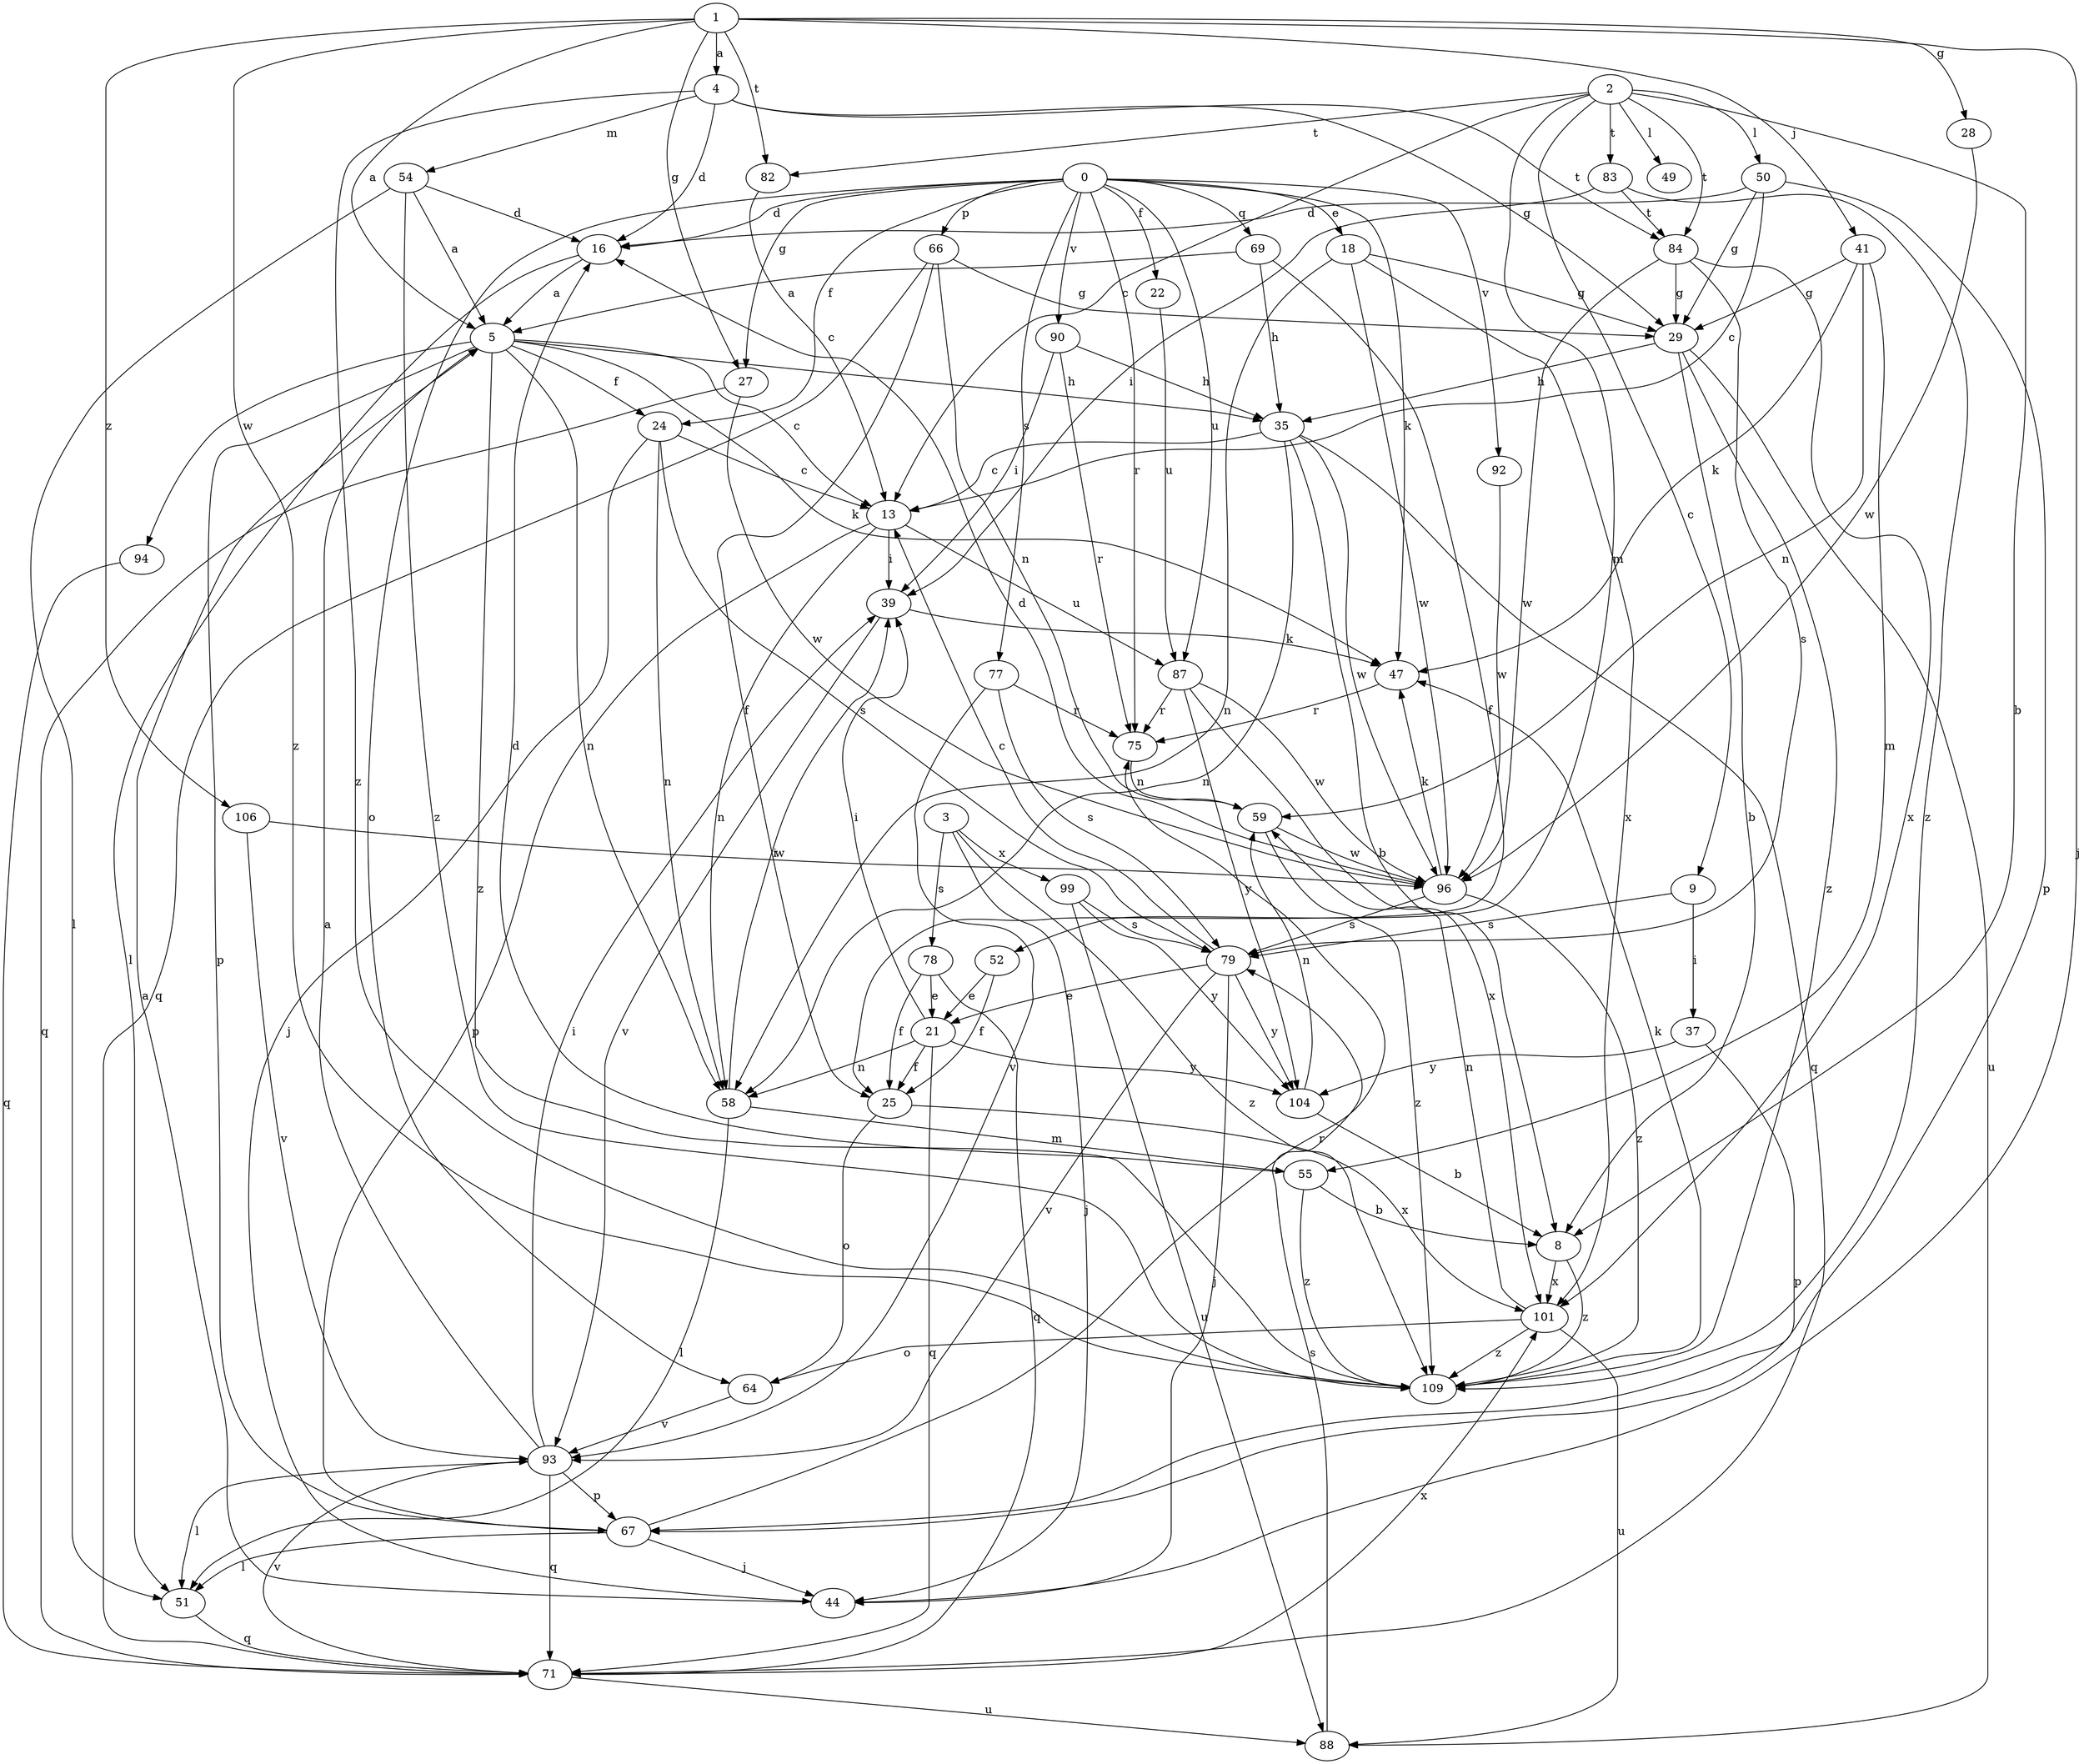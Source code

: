 strict digraph  {
0;
1;
2;
3;
4;
5;
8;
9;
13;
16;
18;
21;
22;
24;
25;
27;
28;
29;
35;
37;
39;
41;
44;
47;
49;
50;
51;
52;
54;
55;
58;
59;
64;
66;
67;
69;
71;
75;
77;
78;
79;
82;
83;
84;
87;
88;
90;
92;
93;
94;
96;
99;
101;
104;
106;
109;
0 -> 16  [label=d];
0 -> 18  [label=e];
0 -> 22  [label=f];
0 -> 24  [label=f];
0 -> 27  [label=g];
0 -> 47  [label=k];
0 -> 64  [label=o];
0 -> 66  [label=p];
0 -> 69  [label=q];
0 -> 75  [label=r];
0 -> 77  [label=s];
0 -> 87  [label=u];
0 -> 90  [label=v];
0 -> 92  [label=v];
1 -> 4  [label=a];
1 -> 5  [label=a];
1 -> 27  [label=g];
1 -> 28  [label=g];
1 -> 41  [label=j];
1 -> 44  [label=j];
1 -> 82  [label=t];
1 -> 106  [label=z];
1 -> 109  [label=z];
2 -> 8  [label=b];
2 -> 9  [label=c];
2 -> 13  [label=c];
2 -> 49  [label=l];
2 -> 50  [label=l];
2 -> 52  [label=m];
2 -> 82  [label=t];
2 -> 83  [label=t];
2 -> 84  [label=t];
3 -> 44  [label=j];
3 -> 78  [label=s];
3 -> 99  [label=x];
3 -> 109  [label=z];
4 -> 16  [label=d];
4 -> 29  [label=g];
4 -> 54  [label=m];
4 -> 84  [label=t];
4 -> 109  [label=z];
5 -> 13  [label=c];
5 -> 24  [label=f];
5 -> 35  [label=h];
5 -> 47  [label=k];
5 -> 58  [label=n];
5 -> 67  [label=p];
5 -> 94  [label=w];
5 -> 109  [label=z];
8 -> 101  [label=x];
8 -> 109  [label=z];
9 -> 37  [label=i];
9 -> 79  [label=s];
13 -> 39  [label=i];
13 -> 58  [label=n];
13 -> 67  [label=p];
13 -> 87  [label=u];
16 -> 5  [label=a];
16 -> 51  [label=l];
18 -> 29  [label=g];
18 -> 58  [label=n];
18 -> 96  [label=w];
18 -> 101  [label=x];
21 -> 25  [label=f];
21 -> 39  [label=i];
21 -> 58  [label=n];
21 -> 71  [label=q];
21 -> 104  [label=y];
22 -> 87  [label=u];
24 -> 13  [label=c];
24 -> 44  [label=j];
24 -> 58  [label=n];
24 -> 79  [label=s];
25 -> 64  [label=o];
25 -> 101  [label=x];
27 -> 71  [label=q];
27 -> 96  [label=w];
28 -> 96  [label=w];
29 -> 8  [label=b];
29 -> 35  [label=h];
29 -> 88  [label=u];
29 -> 109  [label=z];
35 -> 8  [label=b];
35 -> 13  [label=c];
35 -> 58  [label=n];
35 -> 71  [label=q];
35 -> 96  [label=w];
37 -> 67  [label=p];
37 -> 104  [label=y];
39 -> 47  [label=k];
39 -> 93  [label=v];
41 -> 29  [label=g];
41 -> 47  [label=k];
41 -> 55  [label=m];
41 -> 59  [label=n];
44 -> 5  [label=a];
47 -> 75  [label=r];
50 -> 13  [label=c];
50 -> 16  [label=d];
50 -> 29  [label=g];
50 -> 67  [label=p];
51 -> 71  [label=q];
52 -> 21  [label=e];
52 -> 25  [label=f];
54 -> 5  [label=a];
54 -> 16  [label=d];
54 -> 51  [label=l];
54 -> 109  [label=z];
55 -> 8  [label=b];
55 -> 16  [label=d];
55 -> 109  [label=z];
58 -> 39  [label=i];
58 -> 51  [label=l];
58 -> 55  [label=m];
59 -> 96  [label=w];
59 -> 109  [label=z];
64 -> 93  [label=v];
66 -> 25  [label=f];
66 -> 29  [label=g];
66 -> 59  [label=n];
66 -> 71  [label=q];
67 -> 44  [label=j];
67 -> 51  [label=l];
67 -> 75  [label=r];
69 -> 5  [label=a];
69 -> 25  [label=f];
69 -> 35  [label=h];
71 -> 88  [label=u];
71 -> 93  [label=v];
71 -> 101  [label=x];
75 -> 59  [label=n];
77 -> 75  [label=r];
77 -> 79  [label=s];
77 -> 93  [label=v];
78 -> 21  [label=e];
78 -> 25  [label=f];
78 -> 71  [label=q];
79 -> 13  [label=c];
79 -> 21  [label=e];
79 -> 44  [label=j];
79 -> 93  [label=v];
79 -> 104  [label=y];
82 -> 13  [label=c];
83 -> 39  [label=i];
83 -> 84  [label=t];
83 -> 109  [label=z];
84 -> 29  [label=g];
84 -> 79  [label=s];
84 -> 96  [label=w];
84 -> 101  [label=x];
87 -> 75  [label=r];
87 -> 96  [label=w];
87 -> 101  [label=x];
87 -> 104  [label=y];
88 -> 79  [label=s];
90 -> 35  [label=h];
90 -> 39  [label=i];
90 -> 75  [label=r];
92 -> 96  [label=w];
93 -> 5  [label=a];
93 -> 39  [label=i];
93 -> 51  [label=l];
93 -> 67  [label=p];
93 -> 71  [label=q];
94 -> 71  [label=q];
96 -> 16  [label=d];
96 -> 47  [label=k];
96 -> 79  [label=s];
96 -> 109  [label=z];
99 -> 79  [label=s];
99 -> 88  [label=u];
99 -> 104  [label=y];
101 -> 59  [label=n];
101 -> 64  [label=o];
101 -> 88  [label=u];
101 -> 109  [label=z];
104 -> 8  [label=b];
104 -> 59  [label=n];
106 -> 93  [label=v];
106 -> 96  [label=w];
109 -> 47  [label=k];
}
